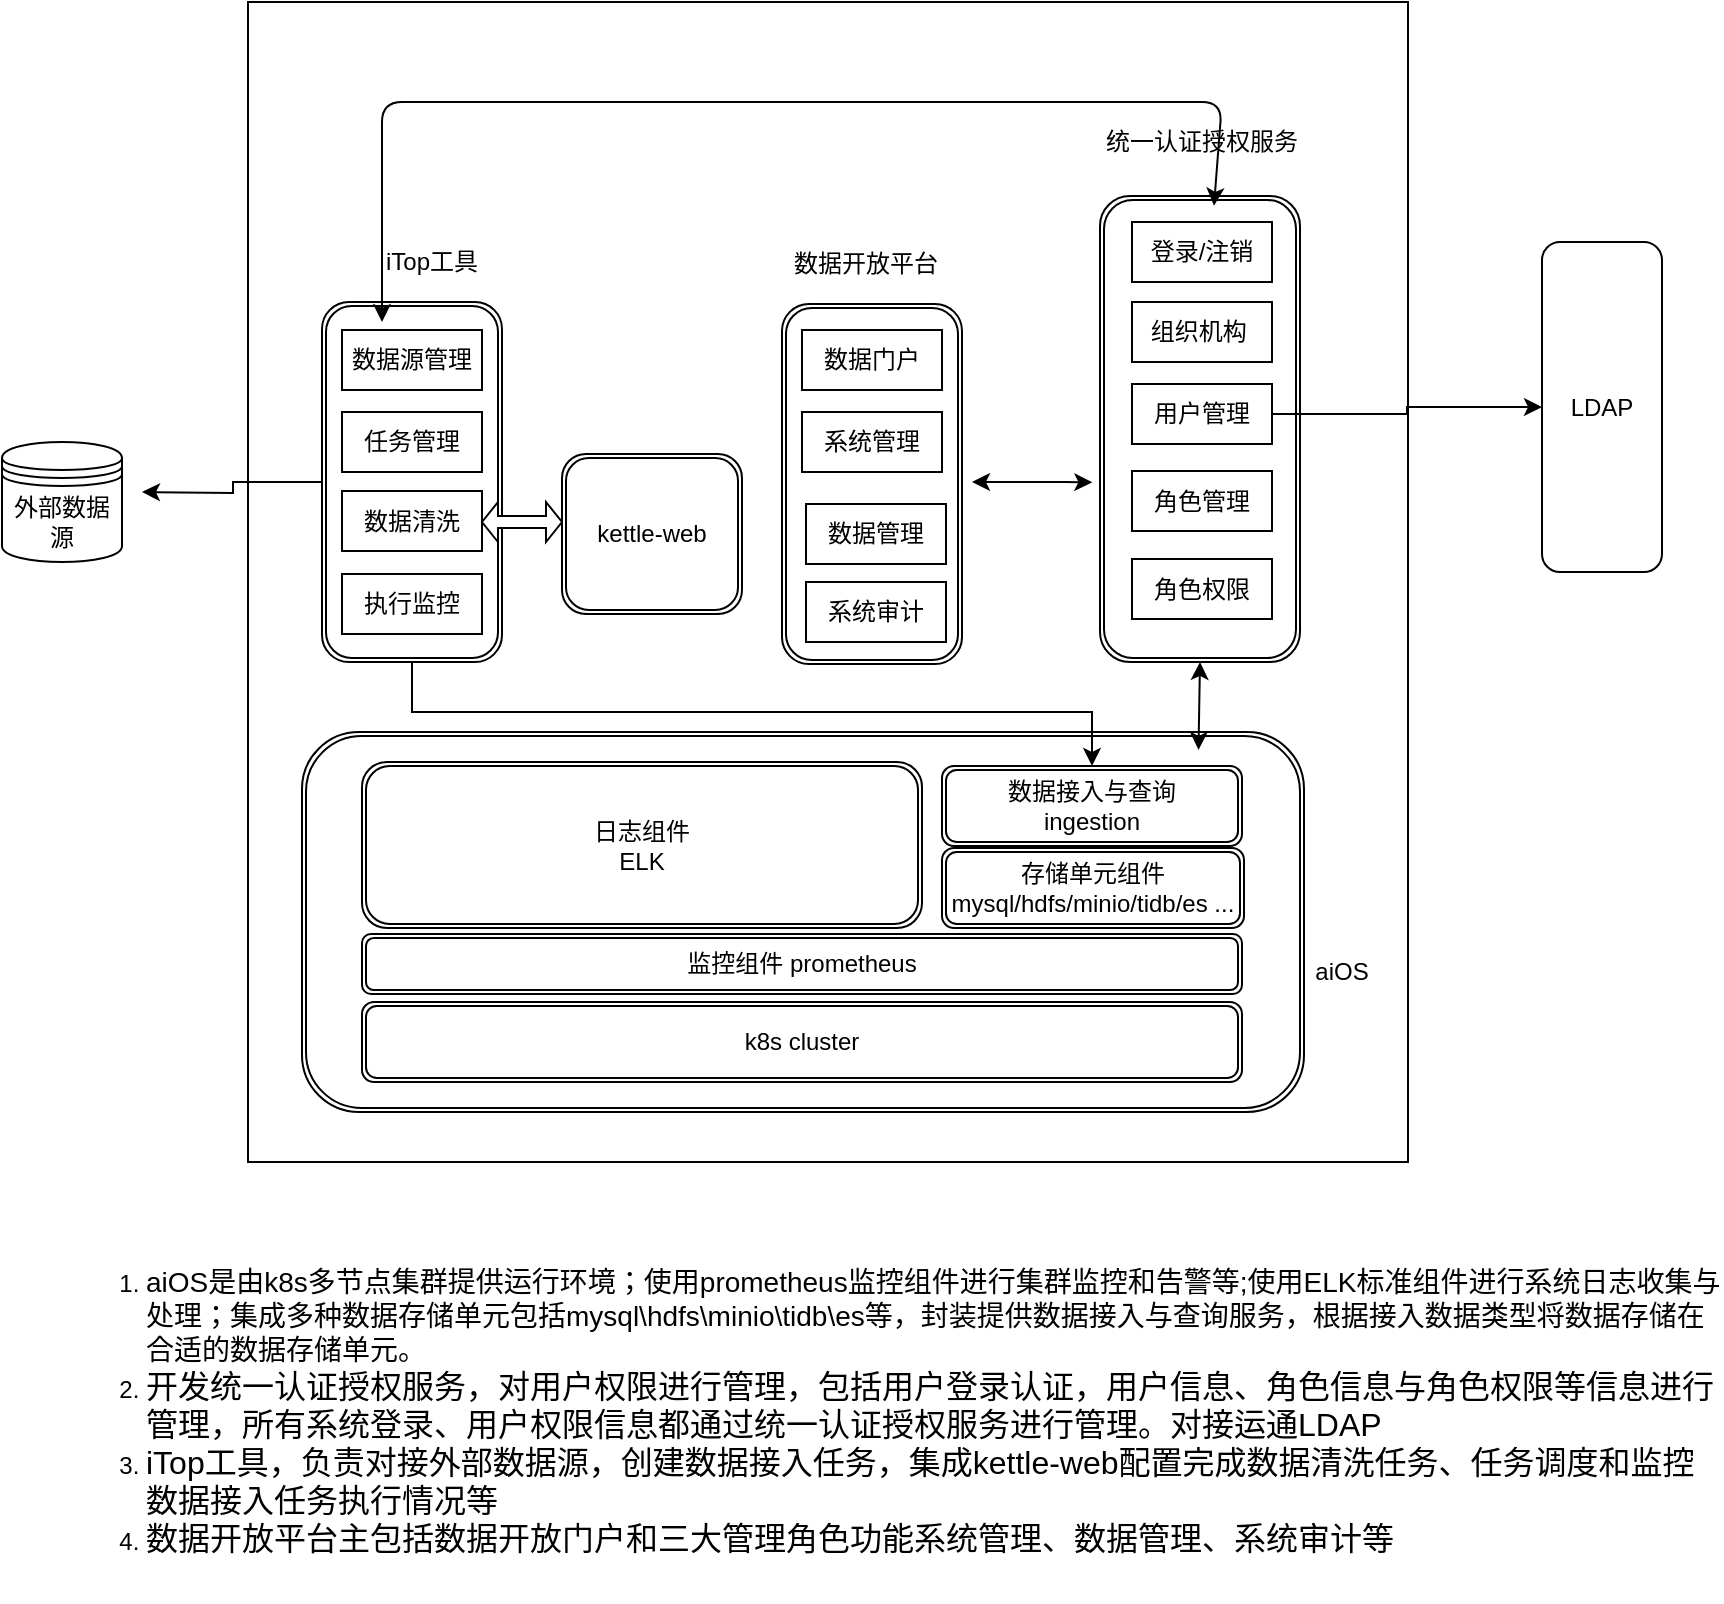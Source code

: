 <mxfile version="14.4.3" type="github">
  <diagram id="kdde09D2nnx4coVuQpx-" name="第 1 页">
    <mxGraphModel dx="1422" dy="794" grid="1" gridSize="10" guides="1" tooltips="1" connect="1" arrows="1" fold="1" page="1" pageScale="1" pageWidth="827" pageHeight="1169" math="0" shadow="0">
      <root>
        <mxCell id="0" />
        <mxCell id="1" parent="0" />
        <mxCell id="gJM25PYip7lrtwRQAck6-2" value="" style="whiteSpace=wrap;html=1;" parent="1" vertex="1">
          <mxGeometry x="143" y="80" width="580" height="580" as="geometry" />
        </mxCell>
        <mxCell id="geDU7SRH2CKQkBY8LNWq-78" value="" style="shape=ext;double=1;rounded=1;whiteSpace=wrap;html=1;" vertex="1" parent="1">
          <mxGeometry x="170" y="445" width="501" height="190" as="geometry" />
        </mxCell>
        <mxCell id="HxBF0iYT7sKtN1toAZas-4" value="" style="shape=ext;double=1;rounded=1;whiteSpace=wrap;html=1;" parent="1" vertex="1">
          <mxGeometry x="410" y="231" width="90" height="180" as="geometry" />
        </mxCell>
        <mxCell id="geDU7SRH2CKQkBY8LNWq-4" value="" style="edgeStyle=orthogonalEdgeStyle;rounded=0;orthogonalLoop=1;jettySize=auto;html=1;" edge="1" parent="1" source="HxBF0iYT7sKtN1toAZas-5">
          <mxGeometry relative="1" as="geometry">
            <mxPoint x="90" y="325" as="targetPoint" />
          </mxGeometry>
        </mxCell>
        <mxCell id="geDU7SRH2CKQkBY8LNWq-81" value="" style="edgeStyle=orthogonalEdgeStyle;rounded=0;orthogonalLoop=1;jettySize=auto;html=1;entryX=0.5;entryY=0;entryDx=0;entryDy=0;entryPerimeter=0;" edge="1" parent="1" source="HxBF0iYT7sKtN1toAZas-5" target="gJM25PYip7lrtwRQAck6-10">
          <mxGeometry relative="1" as="geometry">
            <mxPoint x="560" y="470" as="targetPoint" />
            <Array as="points">
              <mxPoint x="225" y="435" />
              <mxPoint x="565" y="435" />
            </Array>
          </mxGeometry>
        </mxCell>
        <mxCell id="HxBF0iYT7sKtN1toAZas-5" value="" style="shape=ext;double=1;rounded=1;whiteSpace=wrap;html=1;" parent="1" vertex="1">
          <mxGeometry x="180" y="230" width="90" height="180" as="geometry" />
        </mxCell>
        <mxCell id="HxBF0iYT7sKtN1toAZas-6" value="k8s cluster" style="shape=ext;double=1;rounded=1;whiteSpace=wrap;html=1;" parent="1" vertex="1">
          <mxGeometry x="200" y="580" width="440" height="40" as="geometry" />
        </mxCell>
        <mxCell id="HxBF0iYT7sKtN1toAZas-7" value="&lt;span style=&quot;color: rgba(0 , 0 , 0 , 0) ; font-family: monospace ; font-size: 0px&quot;&gt;%3CmxGraphModel%3E%3Croot%3E%3CmxCell%20id%3D%220%22%2F%3E%3CmxCell%20id%3D%221%22%20parent%3D%220%22%2F%3E%3CmxCell%20id%3D%222%22%20value%3D%22%E6%95%B0%E6%8D%AE%E9%97%A8%E6%88%B7%22%20style%3D%22rounded%3D0%3BwhiteSpace%3Dwrap%3Bhtml%3D1%3B%22%20vertex%3D%221%22%20parent%3D%221%22%3E%3CmxGeometry%20x%3D%22420%22%20y%3D%22244%22%20width%3D%2270%22%20height%3D%2230%22%20as%3D%22geometry%22%2F%3E%3C%2FmxCell%3E%3C%2Froot%3E%3C%2FmxGraphModel%3E&lt;/span&gt;" style="shape=ext;double=1;rounded=1;whiteSpace=wrap;html=1;" parent="1" vertex="1">
          <mxGeometry x="569" y="177" width="100" height="233" as="geometry" />
        </mxCell>
        <mxCell id="gJM25PYip7lrtwRQAck6-3" value="aiOS" style="text;html=1;strokeColor=none;fillColor=none;align=center;verticalAlign=middle;whiteSpace=wrap;rounded=0;" parent="1" vertex="1">
          <mxGeometry x="670" y="550" width="40" height="30" as="geometry" />
        </mxCell>
        <mxCell id="gJM25PYip7lrtwRQAck6-7" value="监控组件 prometheus" style="shape=ext;double=1;rounded=1;whiteSpace=wrap;html=1;" parent="1" vertex="1">
          <mxGeometry x="200" y="546" width="440" height="30" as="geometry" />
        </mxCell>
        <mxCell id="gJM25PYip7lrtwRQAck6-8" value="存储单元组件 &lt;br&gt;mysql/hdfs/minio/tidb/es ..." style="shape=ext;double=1;rounded=1;whiteSpace=wrap;html=1;" parent="1" vertex="1">
          <mxGeometry x="490" y="503" width="151" height="40" as="geometry" />
        </mxCell>
        <mxCell id="gJM25PYip7lrtwRQAck6-10" value="数据接入与查询&lt;br&gt;ingestion" style="shape=ext;double=1;rounded=1;whiteSpace=wrap;html=1;" parent="1" vertex="1">
          <mxGeometry x="490" y="462" width="150" height="40" as="geometry" />
        </mxCell>
        <mxCell id="geDU7SRH2CKQkBY8LNWq-2" value="日志组件&lt;br&gt;ELK" style="shape=ext;double=1;rounded=1;whiteSpace=wrap;html=1;" vertex="1" parent="1">
          <mxGeometry x="200" y="460" width="280" height="83" as="geometry" />
        </mxCell>
        <mxCell id="geDU7SRH2CKQkBY8LNWq-6" value="外部数据源" style="shape=datastore;whiteSpace=wrap;html=1;" vertex="1" parent="1">
          <mxGeometry x="20" y="300" width="60" height="60" as="geometry" />
        </mxCell>
        <mxCell id="geDU7SRH2CKQkBY8LNWq-9" value="" style="endArrow=classic;startArrow=classic;html=1;entryX=0.5;entryY=1;entryDx=0;entryDy=0;exitX=0.913;exitY=0.022;exitDx=0;exitDy=0;exitPerimeter=0;" edge="1" parent="1" target="HxBF0iYT7sKtN1toAZas-7">
          <mxGeometry width="50" height="50" relative="1" as="geometry">
            <mxPoint x="618.24" y="453.96" as="sourcePoint" />
            <mxPoint x="650" y="410" as="targetPoint" />
          </mxGeometry>
        </mxCell>
        <mxCell id="geDU7SRH2CKQkBY8LNWq-16" value="iTop工具" style="text;html=1;strokeColor=none;fillColor=none;align=center;verticalAlign=middle;whiteSpace=wrap;rounded=0;" vertex="1" parent="1">
          <mxGeometry x="210" y="200" width="50" height="20" as="geometry" />
        </mxCell>
        <mxCell id="geDU7SRH2CKQkBY8LNWq-17" value="&lt;span&gt;kettle-web&lt;/span&gt;" style="shape=ext;double=1;rounded=1;whiteSpace=wrap;html=1;" vertex="1" parent="1">
          <mxGeometry x="300" y="306" width="90" height="80" as="geometry" />
        </mxCell>
        <mxCell id="geDU7SRH2CKQkBY8LNWq-19" value="数据源管理" style="rounded=0;whiteSpace=wrap;html=1;" vertex="1" parent="1">
          <mxGeometry x="190" y="244" width="70" height="30" as="geometry" />
        </mxCell>
        <mxCell id="geDU7SRH2CKQkBY8LNWq-20" value="数据清洗" style="rounded=0;whiteSpace=wrap;html=1;" vertex="1" parent="1">
          <mxGeometry x="190" y="324.5" width="70" height="30" as="geometry" />
        </mxCell>
        <mxCell id="geDU7SRH2CKQkBY8LNWq-21" value="任务管理" style="rounded=0;whiteSpace=wrap;html=1;" vertex="1" parent="1">
          <mxGeometry x="190" y="285" width="70" height="30" as="geometry" />
        </mxCell>
        <mxCell id="geDU7SRH2CKQkBY8LNWq-22" value="执行监控" style="rounded=0;whiteSpace=wrap;html=1;" vertex="1" parent="1">
          <mxGeometry x="190" y="366" width="70" height="30" as="geometry" />
        </mxCell>
        <mxCell id="geDU7SRH2CKQkBY8LNWq-33" value="" style="shape=doubleArrow;whiteSpace=wrap;html=1;" vertex="1" parent="1">
          <mxGeometry x="260" y="330" width="40" height="20" as="geometry" />
        </mxCell>
        <mxCell id="geDU7SRH2CKQkBY8LNWq-34" value="数据开放平台" style="text;html=1;strokeColor=none;fillColor=none;align=center;verticalAlign=middle;whiteSpace=wrap;rounded=0;" vertex="1" parent="1">
          <mxGeometry x="412" y="201" width="80" height="20" as="geometry" />
        </mxCell>
        <mxCell id="geDU7SRH2CKQkBY8LNWq-35" value="统一认证授权服务" style="text;html=1;strokeColor=none;fillColor=none;align=center;verticalAlign=middle;whiteSpace=wrap;rounded=0;" vertex="1" parent="1">
          <mxGeometry x="570" y="140" width="100" height="20" as="geometry" />
        </mxCell>
        <mxCell id="geDU7SRH2CKQkBY8LNWq-53" value="LDAP" style="rounded=1;whiteSpace=wrap;html=1;" vertex="1" parent="1">
          <mxGeometry x="790" y="200" width="60" height="165" as="geometry" />
        </mxCell>
        <mxCell id="geDU7SRH2CKQkBY8LNWq-54" value="数据门户" style="rounded=0;whiteSpace=wrap;html=1;" vertex="1" parent="1">
          <mxGeometry x="420" y="244" width="70" height="30" as="geometry" />
        </mxCell>
        <mxCell id="geDU7SRH2CKQkBY8LNWq-55" value="数据管理" style="rounded=0;whiteSpace=wrap;html=1;" vertex="1" parent="1">
          <mxGeometry x="422" y="331" width="70" height="30" as="geometry" />
        </mxCell>
        <mxCell id="geDU7SRH2CKQkBY8LNWq-56" value="系统审计" style="rounded=0;whiteSpace=wrap;html=1;" vertex="1" parent="1">
          <mxGeometry x="422" y="370" width="70" height="30" as="geometry" />
        </mxCell>
        <mxCell id="geDU7SRH2CKQkBY8LNWq-57" value="系统管理" style="rounded=0;whiteSpace=wrap;html=1;" vertex="1" parent="1">
          <mxGeometry x="420" y="285" width="70" height="30" as="geometry" />
        </mxCell>
        <mxCell id="geDU7SRH2CKQkBY8LNWq-58" value="登录/注销" style="rounded=0;whiteSpace=wrap;html=1;" vertex="1" parent="1">
          <mxGeometry x="585" y="190" width="70" height="30" as="geometry" />
        </mxCell>
        <mxCell id="geDU7SRH2CKQkBY8LNWq-59" value="组织机构&amp;nbsp;" style="rounded=0;whiteSpace=wrap;html=1;" vertex="1" parent="1">
          <mxGeometry x="585" y="230" width="70" height="30" as="geometry" />
        </mxCell>
        <mxCell id="geDU7SRH2CKQkBY8LNWq-60" value="角色管理" style="rounded=0;whiteSpace=wrap;html=1;" vertex="1" parent="1">
          <mxGeometry x="585" y="314.5" width="70" height="30" as="geometry" />
        </mxCell>
        <mxCell id="geDU7SRH2CKQkBY8LNWq-61" value="角色权限" style="rounded=0;whiteSpace=wrap;html=1;" vertex="1" parent="1">
          <mxGeometry x="585" y="358.5" width="70" height="30" as="geometry" />
        </mxCell>
        <mxCell id="geDU7SRH2CKQkBY8LNWq-67" style="edgeStyle=orthogonalEdgeStyle;rounded=0;orthogonalLoop=1;jettySize=auto;html=1;entryX=0;entryY=0.5;entryDx=0;entryDy=0;" edge="1" parent="1" source="geDU7SRH2CKQkBY8LNWq-64" target="geDU7SRH2CKQkBY8LNWq-53">
          <mxGeometry relative="1" as="geometry" />
        </mxCell>
        <mxCell id="geDU7SRH2CKQkBY8LNWq-64" value="用户管理" style="rounded=0;whiteSpace=wrap;html=1;" vertex="1" parent="1">
          <mxGeometry x="585" y="271" width="70" height="30" as="geometry" />
        </mxCell>
        <mxCell id="geDU7SRH2CKQkBY8LNWq-72" value="&lt;ol&gt;&lt;li&gt;&lt;font style=&quot;font-size: 14px&quot;&gt;aiOS是由k8s多节点集群提供运行环境；使用prometheus监控组件进行集群监控和告警等;使用ELK标准组件进行系统日志收集与处理；集成多种数据存储单元包括mysql\hdfs\minio\tidb\es等，封装提供数据接入与查询服务，根据接入数据类型将数据存储在合适的数据存储单元。&lt;/font&gt;&lt;/li&gt;&lt;li&gt;&lt;font size=&quot;3&quot;&gt;开发统一认证授权服务，对用户权限进行管理，包括用户登录认证，用户信息、角色信息与角色权限等信息进行管理，所有系统登录、用户权限信息都通过统一认证授权服务进行管理。对接运通LDAP&lt;/font&gt;&lt;/li&gt;&lt;li&gt;&lt;font size=&quot;3&quot;&gt;iTop工具，负责对接外部数据源，创建数据接入任务，集成kettle-web配置完成数据清洗任务、任务调度和监控数据接入任务执行情况等&lt;/font&gt;&lt;/li&gt;&lt;li&gt;&lt;font size=&quot;3&quot;&gt;数据开放平台主包括数据开放门户和三大管理角色功能系统管理、数据管理、系统审计等&lt;/font&gt;&lt;/li&gt;&lt;/ol&gt;" style="text;strokeColor=none;fillColor=none;html=1;whiteSpace=wrap;verticalAlign=middle;overflow=hidden;" vertex="1" parent="1">
          <mxGeometry x="50" y="690" width="830" height="190" as="geometry" />
        </mxCell>
        <mxCell id="geDU7SRH2CKQkBY8LNWq-75" value="" style="endArrow=classic;startArrow=classic;html=1;entryX=0.57;entryY=0.021;entryDx=0;entryDy=0;entryPerimeter=0;" edge="1" parent="1" target="HxBF0iYT7sKtN1toAZas-7">
          <mxGeometry width="50" height="50" relative="1" as="geometry">
            <mxPoint x="210" y="240" as="sourcePoint" />
            <mxPoint x="626" y="181.893" as="targetPoint" />
            <Array as="points">
              <mxPoint x="210" y="130" />
              <mxPoint x="630" y="130" />
            </Array>
          </mxGeometry>
        </mxCell>
        <mxCell id="geDU7SRH2CKQkBY8LNWq-79" value="" style="endArrow=classic;startArrow=classic;html=1;entryX=0.702;entryY=0.414;entryDx=0;entryDy=0;entryPerimeter=0;" edge="1" parent="1">
          <mxGeometry width="50" height="50" relative="1" as="geometry">
            <mxPoint x="505" y="320" as="sourcePoint" />
            <mxPoint x="565.16" y="320.12" as="targetPoint" />
            <Array as="points">
              <mxPoint x="525" y="320" />
              <mxPoint x="545" y="320" />
            </Array>
          </mxGeometry>
        </mxCell>
      </root>
    </mxGraphModel>
  </diagram>
</mxfile>
